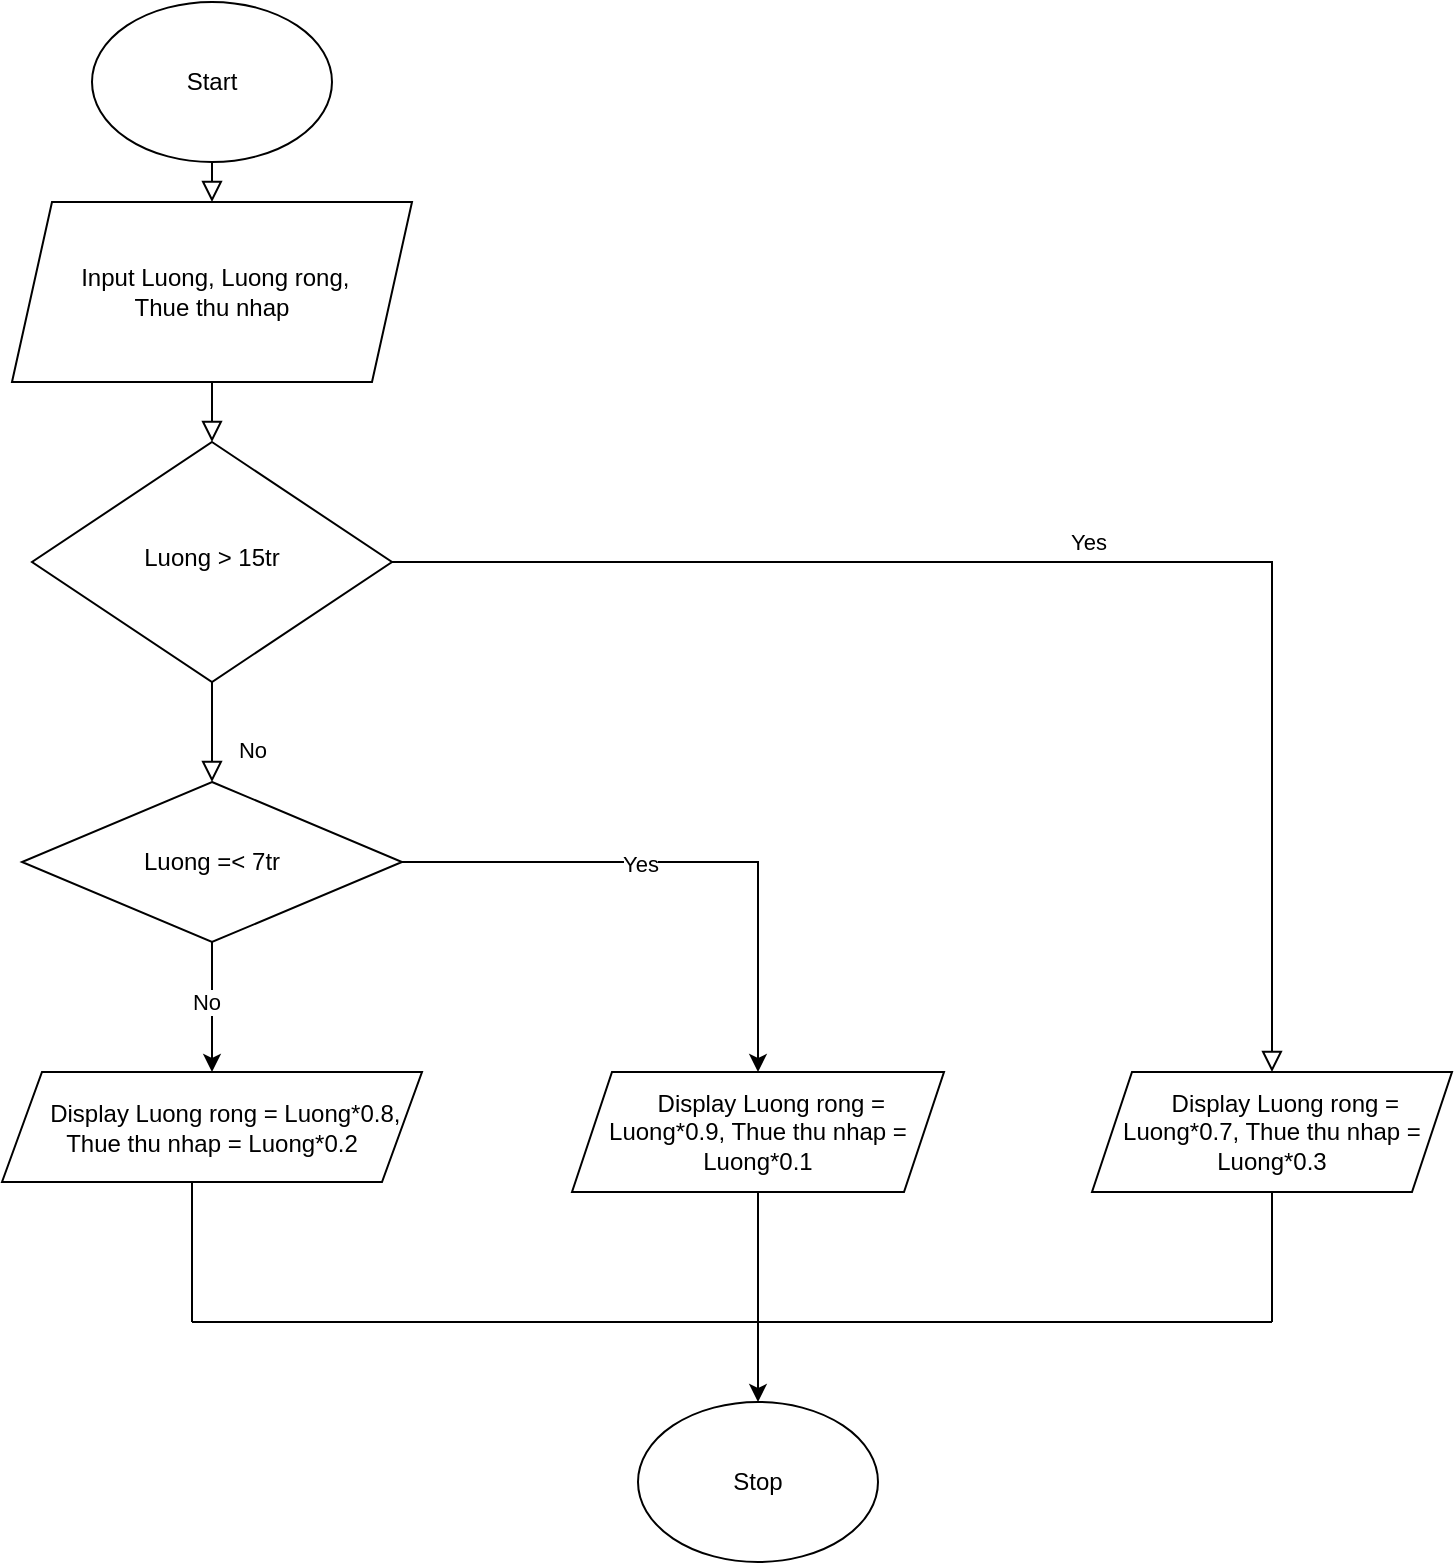 <mxfile version="20.3.0" type="device"><diagram id="C5RBs43oDa-KdzZeNtuy" name="Page-1"><mxGraphModel dx="1164" dy="842" grid="1" gridSize="10" guides="1" tooltips="1" connect="1" arrows="1" fold="1" page="1" pageScale="1" pageWidth="827" pageHeight="1169" math="0" shadow="0"><root><mxCell id="WIyWlLk6GJQsqaUBKTNV-0"/><mxCell id="WIyWlLk6GJQsqaUBKTNV-1" parent="WIyWlLk6GJQsqaUBKTNV-0"/><mxCell id="WIyWlLk6GJQsqaUBKTNV-2" value="" style="rounded=0;html=1;jettySize=auto;orthogonalLoop=1;fontSize=11;endArrow=block;endFill=0;endSize=8;strokeWidth=1;shadow=0;labelBackgroundColor=none;edgeStyle=orthogonalEdgeStyle;exitX=0.5;exitY=1;exitDx=0;exitDy=0;entryX=0.5;entryY=0;entryDx=0;entryDy=0;" parent="WIyWlLk6GJQsqaUBKTNV-1" source="SvZVZ17LyteWapT9q1vW-0" target="SvZVZ17LyteWapT9q1vW-1" edge="1"><mxGeometry relative="1" as="geometry"><mxPoint x="220" y="120" as="sourcePoint"/><mxPoint x="220" y="170" as="targetPoint"/></mxGeometry></mxCell><mxCell id="WIyWlLk6GJQsqaUBKTNV-4" value="" style="rounded=0;html=1;jettySize=auto;orthogonalLoop=1;fontSize=11;endArrow=block;endFill=0;endSize=8;strokeWidth=1;shadow=0;labelBackgroundColor=none;edgeStyle=orthogonalEdgeStyle;" parent="WIyWlLk6GJQsqaUBKTNV-1" source="SvZVZ17LyteWapT9q1vW-1" target="WIyWlLk6GJQsqaUBKTNV-10" edge="1"><mxGeometry y="20" relative="1" as="geometry"><mxPoint as="offset"/><mxPoint x="220" y="250.0" as="sourcePoint"/></mxGeometry></mxCell><mxCell id="WIyWlLk6GJQsqaUBKTNV-8" value="No" style="rounded=0;html=1;jettySize=auto;orthogonalLoop=1;fontSize=11;endArrow=block;endFill=0;endSize=8;strokeWidth=1;shadow=0;labelBackgroundColor=none;edgeStyle=orthogonalEdgeStyle;entryX=0.5;entryY=0;entryDx=0;entryDy=0;" parent="WIyWlLk6GJQsqaUBKTNV-1" source="WIyWlLk6GJQsqaUBKTNV-10" target="SvZVZ17LyteWapT9q1vW-5" edge="1"><mxGeometry x="0.333" y="20" relative="1" as="geometry"><mxPoint as="offset"/><mxPoint x="220.0" y="390" as="targetPoint"/></mxGeometry></mxCell><mxCell id="WIyWlLk6GJQsqaUBKTNV-9" value="Yes" style="edgeStyle=orthogonalEdgeStyle;rounded=0;html=1;jettySize=auto;orthogonalLoop=1;fontSize=11;endArrow=block;endFill=0;endSize=8;strokeWidth=1;shadow=0;labelBackgroundColor=none;entryX=0.5;entryY=0;entryDx=0;entryDy=0;" parent="WIyWlLk6GJQsqaUBKTNV-1" source="WIyWlLk6GJQsqaUBKTNV-10" target="SvZVZ17LyteWapT9q1vW-3" edge="1"><mxGeometry y="10" relative="1" as="geometry"><mxPoint as="offset"/><mxPoint x="680.0" y="480" as="targetPoint"/></mxGeometry></mxCell><mxCell id="WIyWlLk6GJQsqaUBKTNV-10" value="Luong &amp;gt; 15tr" style="rhombus;whiteSpace=wrap;html=1;shadow=0;fontFamily=Helvetica;fontSize=12;align=center;strokeWidth=1;spacing=6;spacingTop=-4;" parent="WIyWlLk6GJQsqaUBKTNV-1" vertex="1"><mxGeometry x="130" y="240" width="180" height="120" as="geometry"/></mxCell><mxCell id="SvZVZ17LyteWapT9q1vW-0" value="Start" style="ellipse;whiteSpace=wrap;html=1;" vertex="1" parent="WIyWlLk6GJQsqaUBKTNV-1"><mxGeometry x="160" y="20" width="120" height="80" as="geometry"/></mxCell><mxCell id="SvZVZ17LyteWapT9q1vW-1" value="&amp;nbsp;Input Luong, Luong rong, &lt;br&gt;Thue thu nhap" style="shape=parallelogram;perimeter=parallelogramPerimeter;whiteSpace=wrap;html=1;fixedSize=1;" vertex="1" parent="WIyWlLk6GJQsqaUBKTNV-1"><mxGeometry x="120" y="120" width="200" height="90" as="geometry"/></mxCell><mxCell id="SvZVZ17LyteWapT9q1vW-3" value="&amp;nbsp; &amp;nbsp; Display Luong rong = Luong*0.7, Thue thu nhap = Luong*0.3" style="shape=parallelogram;perimeter=parallelogramPerimeter;whiteSpace=wrap;html=1;fixedSize=1;" vertex="1" parent="WIyWlLk6GJQsqaUBKTNV-1"><mxGeometry x="660" y="555" width="180" height="60" as="geometry"/></mxCell><mxCell id="SvZVZ17LyteWapT9q1vW-8" value="" style="edgeStyle=orthogonalEdgeStyle;rounded=0;orthogonalLoop=1;jettySize=auto;html=1;" edge="1" parent="WIyWlLk6GJQsqaUBKTNV-1" source="SvZVZ17LyteWapT9q1vW-5" target="SvZVZ17LyteWapT9q1vW-7"><mxGeometry relative="1" as="geometry"/></mxCell><mxCell id="SvZVZ17LyteWapT9q1vW-9" value="Yes" style="edgeLabel;html=1;align=center;verticalAlign=middle;resizable=0;points=[];" vertex="1" connectable="0" parent="SvZVZ17LyteWapT9q1vW-8"><mxGeometry x="-0.163" y="-1" relative="1" as="geometry"><mxPoint as="offset"/></mxGeometry></mxCell><mxCell id="SvZVZ17LyteWapT9q1vW-11" value="" style="edgeStyle=orthogonalEdgeStyle;rounded=0;orthogonalLoop=1;jettySize=auto;html=1;" edge="1" parent="WIyWlLk6GJQsqaUBKTNV-1" source="SvZVZ17LyteWapT9q1vW-5" target="SvZVZ17LyteWapT9q1vW-10"><mxGeometry relative="1" as="geometry"/></mxCell><mxCell id="SvZVZ17LyteWapT9q1vW-12" value="No" style="edgeLabel;html=1;align=center;verticalAlign=middle;resizable=0;points=[];" vertex="1" connectable="0" parent="SvZVZ17LyteWapT9q1vW-11"><mxGeometry x="-0.087" y="-3" relative="1" as="geometry"><mxPoint as="offset"/></mxGeometry></mxCell><mxCell id="SvZVZ17LyteWapT9q1vW-5" value="Luong =&amp;lt; 7tr" style="rhombus;whiteSpace=wrap;html=1;" vertex="1" parent="WIyWlLk6GJQsqaUBKTNV-1"><mxGeometry x="125" y="410" width="190" height="80" as="geometry"/></mxCell><mxCell id="SvZVZ17LyteWapT9q1vW-7" value="&amp;nbsp; &amp;nbsp; Display Luong rong = Luong*0.9, Thue thu nhap = Luong*0.1" style="shape=parallelogram;perimeter=parallelogramPerimeter;whiteSpace=wrap;html=1;fixedSize=1;" vertex="1" parent="WIyWlLk6GJQsqaUBKTNV-1"><mxGeometry x="400" y="555" width="186" height="60" as="geometry"/></mxCell><mxCell id="SvZVZ17LyteWapT9q1vW-10" value="&amp;nbsp; &amp;nbsp; Display Luong rong = Luong*0.8, Thue thu nhap = Luong*0.2" style="shape=parallelogram;perimeter=parallelogramPerimeter;whiteSpace=wrap;html=1;fixedSize=1;" vertex="1" parent="WIyWlLk6GJQsqaUBKTNV-1"><mxGeometry x="115" y="555" width="210" height="55" as="geometry"/></mxCell><mxCell id="SvZVZ17LyteWapT9q1vW-13" value="Stop" style="ellipse;whiteSpace=wrap;html=1;" vertex="1" parent="WIyWlLk6GJQsqaUBKTNV-1"><mxGeometry x="433" y="720" width="120" height="80" as="geometry"/></mxCell><mxCell id="SvZVZ17LyteWapT9q1vW-17" value="" style="edgeStyle=none;orthogonalLoop=1;jettySize=auto;html=1;rounded=0;entryX=0.5;entryY=0;entryDx=0;entryDy=0;" edge="1" parent="WIyWlLk6GJQsqaUBKTNV-1" source="SvZVZ17LyteWapT9q1vW-7" target="SvZVZ17LyteWapT9q1vW-13"><mxGeometry width="80" relative="1" as="geometry"><mxPoint x="479" y="620" as="sourcePoint"/><mxPoint x="493" y="680" as="targetPoint"/><Array as="points"/></mxGeometry></mxCell><mxCell id="SvZVZ17LyteWapT9q1vW-18" value="" style="endArrow=none;html=1;rounded=0;" edge="1" parent="WIyWlLk6GJQsqaUBKTNV-1"><mxGeometry width="50" height="50" relative="1" as="geometry"><mxPoint x="210" y="680" as="sourcePoint"/><mxPoint x="500" y="680" as="targetPoint"/></mxGeometry></mxCell><mxCell id="SvZVZ17LyteWapT9q1vW-19" value="" style="endArrow=none;html=1;rounded=0;" edge="1" parent="WIyWlLk6GJQsqaUBKTNV-1"><mxGeometry width="50" height="50" relative="1" as="geometry"><mxPoint x="500" y="680" as="sourcePoint"/><mxPoint x="750" y="680" as="targetPoint"/></mxGeometry></mxCell><mxCell id="SvZVZ17LyteWapT9q1vW-20" value="" style="endArrow=none;html=1;rounded=0;" edge="1" parent="WIyWlLk6GJQsqaUBKTNV-1"><mxGeometry width="50" height="50" relative="1" as="geometry"><mxPoint x="210" y="680" as="sourcePoint"/><mxPoint x="210" y="610" as="targetPoint"/></mxGeometry></mxCell><mxCell id="SvZVZ17LyteWapT9q1vW-21" value="" style="endArrow=none;html=1;rounded=0;" edge="1" parent="WIyWlLk6GJQsqaUBKTNV-1" target="SvZVZ17LyteWapT9q1vW-3"><mxGeometry width="50" height="50" relative="1" as="geometry"><mxPoint x="750" y="680" as="sourcePoint"/><mxPoint x="550" y="580" as="targetPoint"/></mxGeometry></mxCell></root></mxGraphModel></diagram></mxfile>